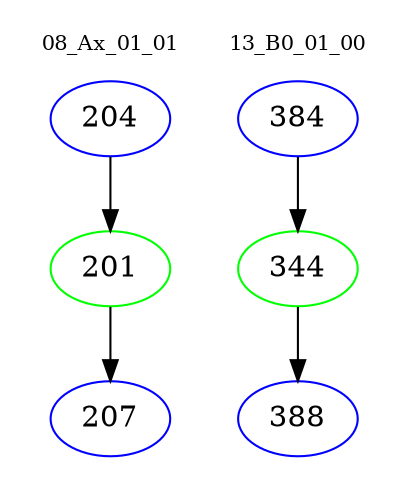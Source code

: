 digraph{
subgraph cluster_0 {
color = white
label = "08_Ax_01_01";
fontsize=10;
T0_204 [label="204", color="blue"]
T0_204 -> T0_201 [color="black"]
T0_201 [label="201", color="green"]
T0_201 -> T0_207 [color="black"]
T0_207 [label="207", color="blue"]
}
subgraph cluster_1 {
color = white
label = "13_B0_01_00";
fontsize=10;
T1_384 [label="384", color="blue"]
T1_384 -> T1_344 [color="black"]
T1_344 [label="344", color="green"]
T1_344 -> T1_388 [color="black"]
T1_388 [label="388", color="blue"]
}
}
